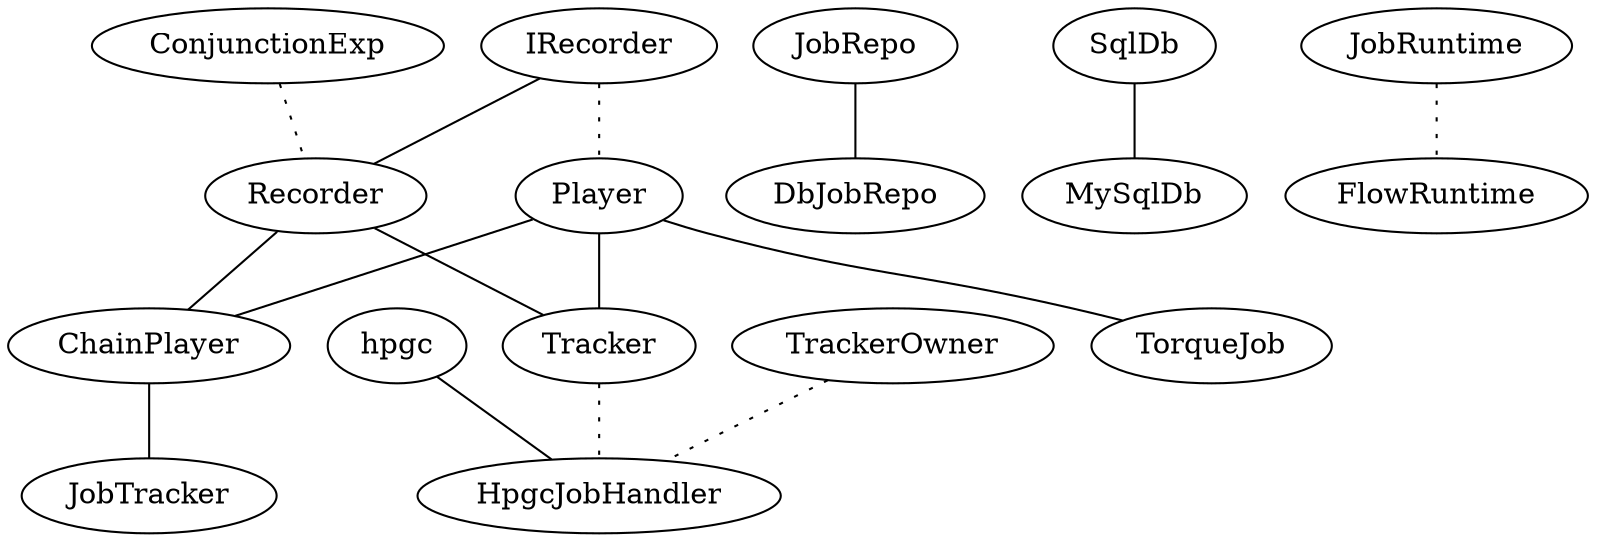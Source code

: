 graph G {
	Player -- ChainPlayer;
	Recorder -- ChainPlayer;
	JobRepo -- DbJobRepo;
	hpgc -- HpgcJobHandler;
	ChainPlayer -- JobTracker;
	SqlDb -- MySqlDb;
	IRecorder -- Recorder;
	Player -- TorqueJob;
	Recorder -- Tracker;
	Player -- Tracker;
	JobRuntime -- FlowRuntime [style=dotted];
	IRecorder -- Player [style=dotted];
	TrackerOwner -- HpgcJobHandler [style=dotted];
	Tracker -- HpgcJobHandler [style=dotted];
	ConjunctionExp -- Recorder [style=dotted];
}


